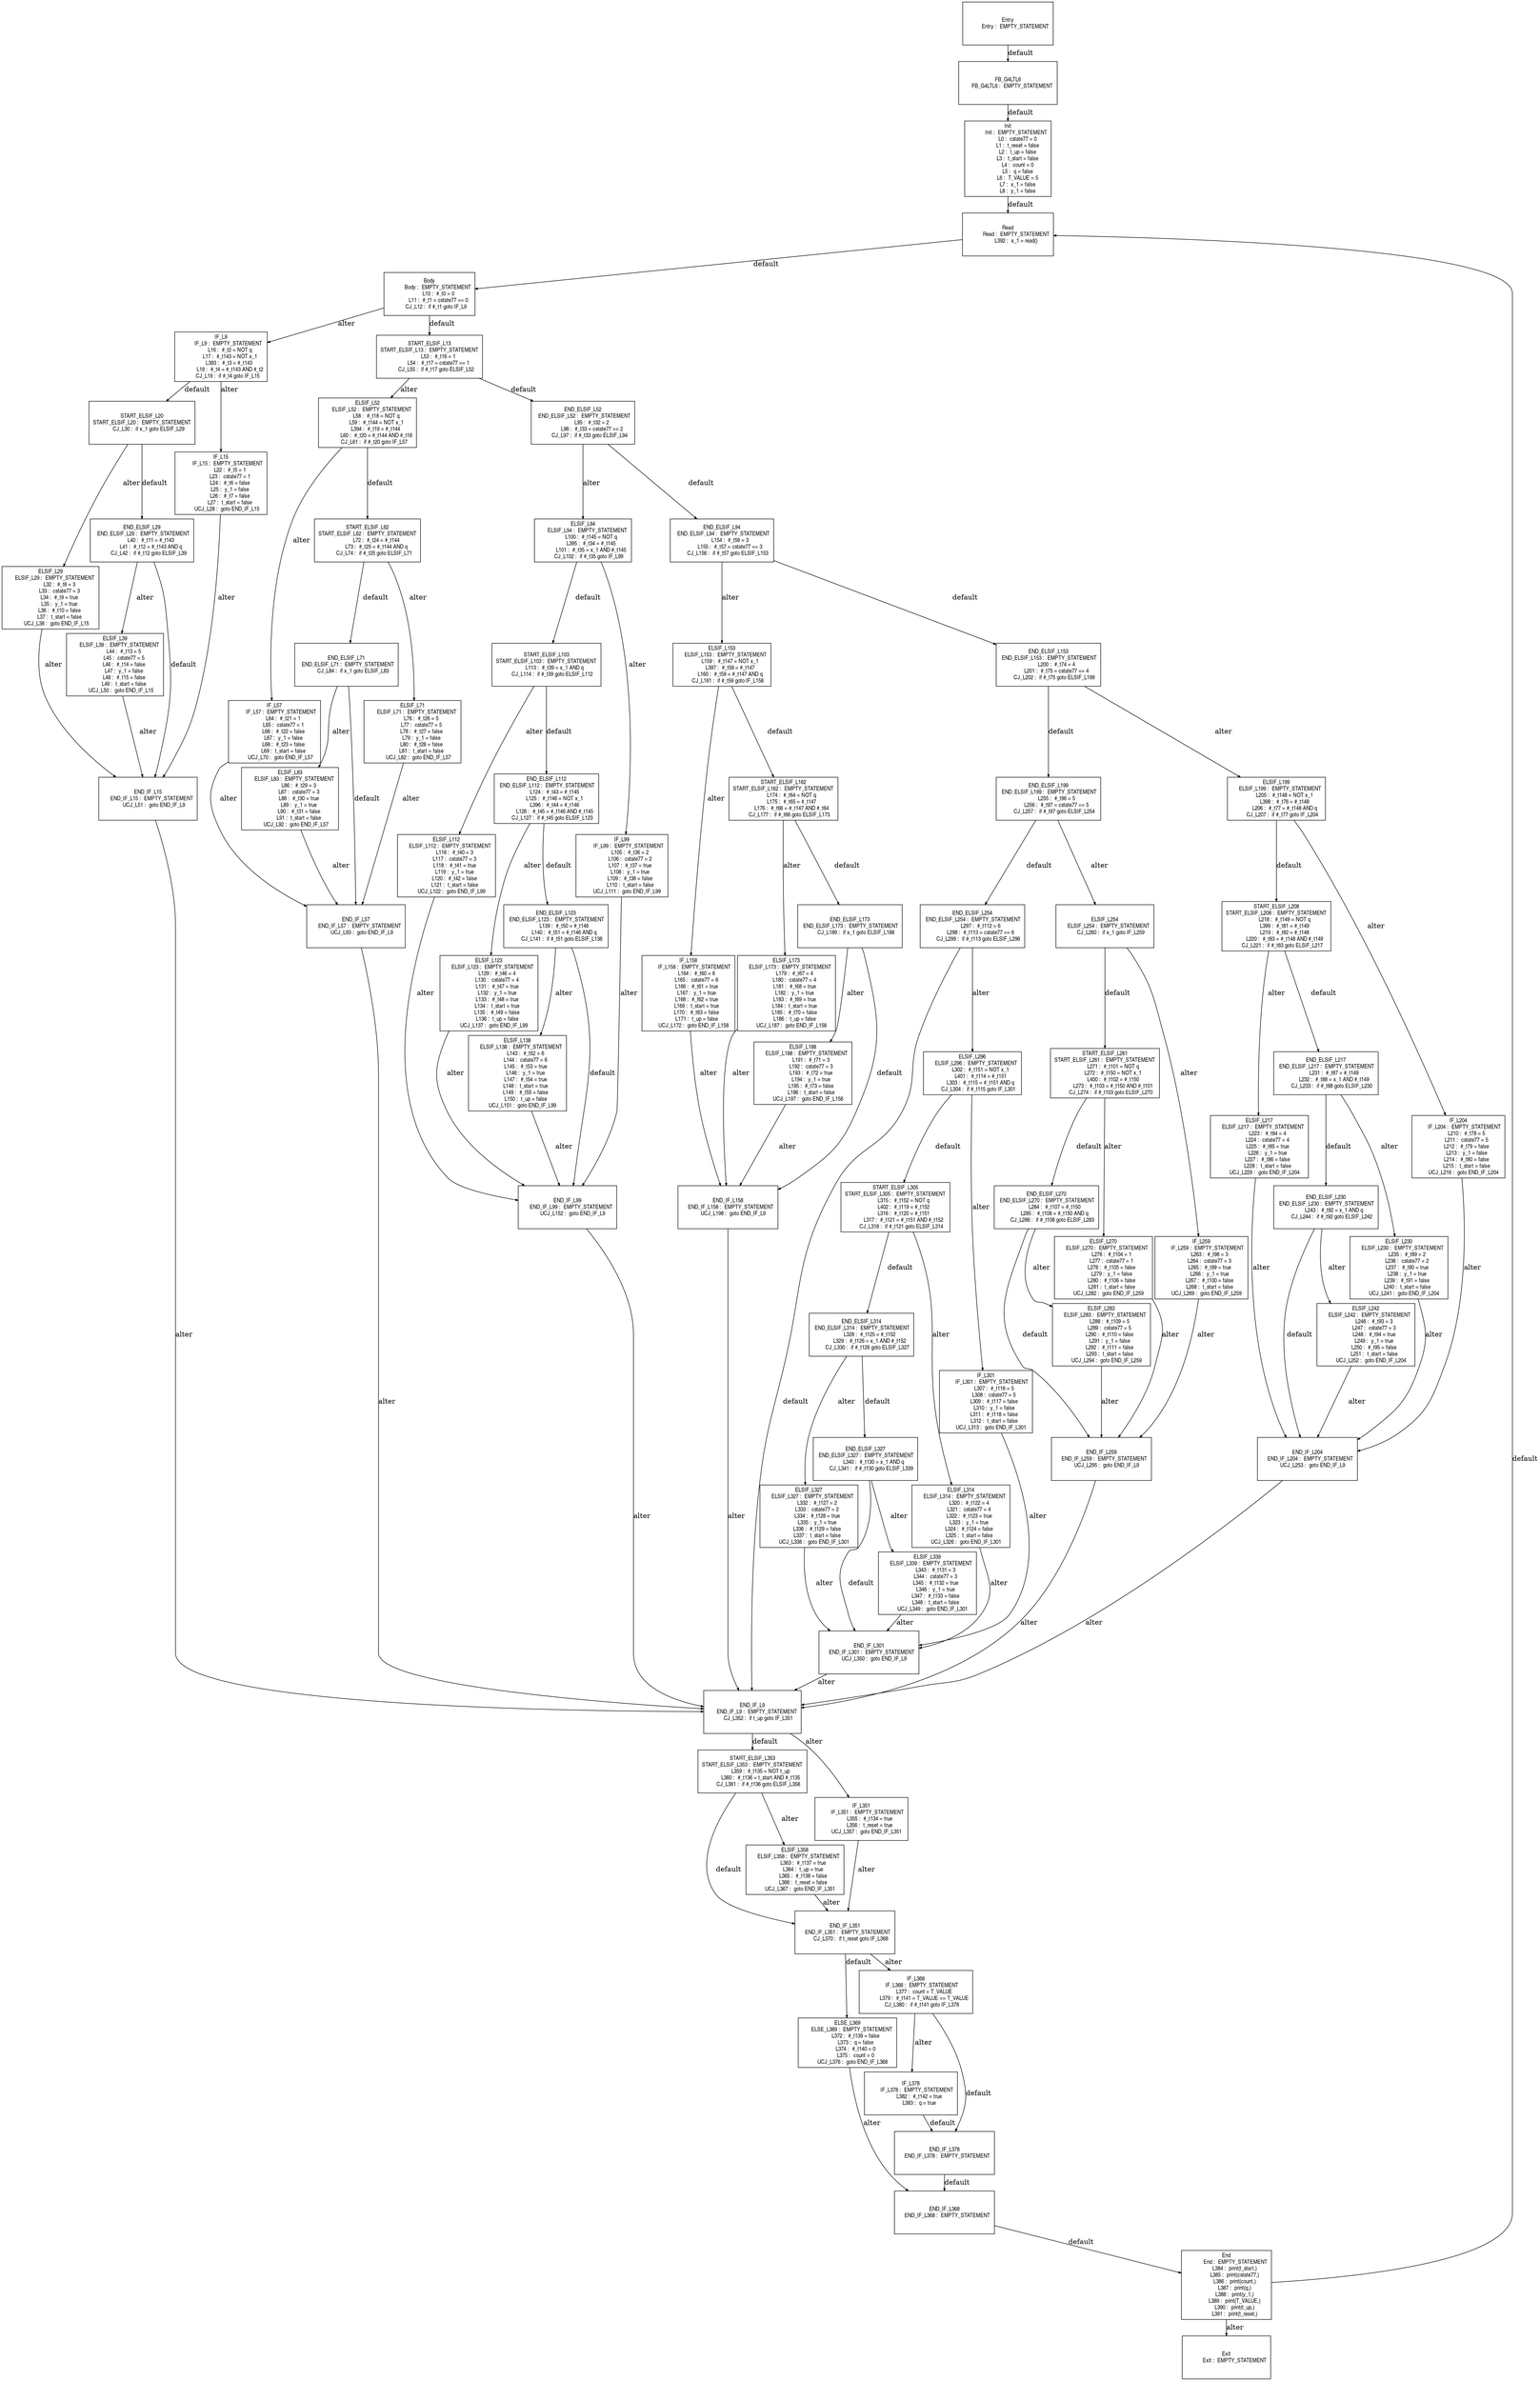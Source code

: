 digraph G {
  ranksep=.25;
  edge [arrowsize=.5]
  node [shape=rectangle, fontname="ArialNarrow",
        fontsize=12,  height=1.2];
  "Init
           Init :  EMPTY_STATEMENT
             L0 :  cstate77 = 0
             L1 :  t_reset = false
             L2 :  t_up = false
             L3 :  t_start = false
             L4 :  count = 0
             L5 :  q = false
             L6 :  T_VALUE = 5
             L7 :  x_1 = false
             L8 :  y_1 = false
"; "ELSIF_L173
     ELSIF_L173 :  EMPTY_STATEMENT
           L179 :  #_t67 = 4
           L180 :  cstate77 = 4
           L181 :  #_t68 = true
           L182 :  y_1 = true
           L183 :  #_t69 = true
           L184 :  t_start = true
           L185 :  #_t70 = false
           L186 :  t_up = false
       UCJ_L187 :  goto END_IF_L158
"; "END_ELSIF_L199
 END_ELSIF_L199 :  EMPTY_STATEMENT
           L255 :  #_t96 = 5
           L256 :  #_t97 = cstate77 == 5
        CJ_L257 :  if #_t97 goto ELSIF_L254
"; "END_IF_L259
    END_IF_L259 :  EMPTY_STATEMENT
       UCJ_L295 :  goto END_IF_L9
"; "END_IF_L9
      END_IF_L9 :  EMPTY_STATEMENT
        CJ_L352 :  if t_up goto IF_L351
"; "ELSIF_L199
     ELSIF_L199 :  EMPTY_STATEMENT
           L205 :  #_t148 = NOT x_1
           L398 :  #_t76 = #_t148
           L206 :  #_t77 = #_t148 AND q
        CJ_L207 :  if #_t77 goto IF_L204
"; "ELSIF_L327
     ELSIF_L327 :  EMPTY_STATEMENT
           L332 :  #_t127 = 2
           L333 :  cstate77 = 2
           L334 :  #_t128 = true
           L335 :  y_1 = true
           L336 :  #_t129 = false
           L337 :  t_start = false
       UCJ_L338 :  goto END_IF_L301
"; "START_ELSIF_L208
START_ELSIF_L208 :  EMPTY_STATEMENT
           L218 :  #_t149 = NOT q
           L399 :  #_t81 = #_t149
           L219 :  #_t82 = #_t148
           L220 :  #_t83 = #_t148 AND #_t149
        CJ_L221 :  if #_t83 goto ELSIF_L217
"; "ELSE_L369
      ELSE_L369 :  EMPTY_STATEMENT
           L372 :  #_t139 = false
           L373 :  q = false
           L374 :  #_t140 = 0
           L375 :  count = 0
       UCJ_L376 :  goto END_IF_L368
"; "IF_L9
          IF_L9 :  EMPTY_STATEMENT
            L16 :  #_t2 = NOT q
            L17 :  #_t143 = NOT x_1
           L393 :  #_t3 = #_t143
            L18 :  #_t4 = #_t143 AND #_t2
         CJ_L19 :  if #_t4 goto IF_L15
"; "IF_L158
        IF_L158 :  EMPTY_STATEMENT
           L164 :  #_t60 = 6
           L165 :  cstate77 = 6
           L166 :  #_t61 = true
           L167 :  y_1 = true
           L168 :  #_t62 = true
           L169 :  t_start = true
           L170 :  #_t63 = false
           L171 :  t_up = false
       UCJ_L172 :  goto END_IF_L158
"; "END_ELSIF_L230
 END_ELSIF_L230 :  EMPTY_STATEMENT
           L243 :  #_t92 = x_1 AND q
        CJ_L244 :  if #_t92 goto ELSIF_L242
"; "END_ELSIF_L314
 END_ELSIF_L314 :  EMPTY_STATEMENT
           L328 :  #_t125 = #_t152
           L329 :  #_t126 = x_1 AND #_t152
        CJ_L330 :  if #_t126 goto ELSIF_L327
"; "END_ELSIF_L254
 END_ELSIF_L254 :  EMPTY_STATEMENT
           L297 :  #_t112 = 6
           L298 :  #_t113 = cstate77 == 6
        CJ_L299 :  if #_t113 goto ELSIF_L296
"; "ELSIF_L39
      ELSIF_L39 :  EMPTY_STATEMENT
            L44 :  #_t13 = 5
            L45 :  cstate77 = 5
            L46 :  #_t14 = false
            L47 :  y_1 = false
            L48 :  #_t15 = false
            L49 :  t_start = false
        UCJ_L50 :  goto END_IF_L15
"; "START_ELSIF_L305
START_ELSIF_L305 :  EMPTY_STATEMENT
           L315 :  #_t152 = NOT q
           L402 :  #_t119 = #_t152
           L316 :  #_t120 = #_t151
           L317 :  #_t121 = #_t151 AND #_t152
        CJ_L318 :  if #_t121 goto ELSIF_L314
"; "ELSIF_L112
     ELSIF_L112 :  EMPTY_STATEMENT
           L116 :  #_t40 = 3
           L117 :  cstate77 = 3
           L118 :  #_t41 = true
           L119 :  y_1 = true
           L120 :  #_t42 = false
           L121 :  t_start = false
       UCJ_L122 :  goto END_IF_L99
"; "START_ELSIF_L353
START_ELSIF_L353 :  EMPTY_STATEMENT
           L359 :  #_t135 = NOT t_up
           L360 :  #_t136 = t_start AND #_t135
        CJ_L361 :  if #_t136 goto ELSIF_L358
"; "ELSIF_L83
      ELSIF_L83 :  EMPTY_STATEMENT
            L86 :  #_t29 = 3
            L87 :  cstate77 = 3
            L88 :  #_t30 = true
            L89 :  y_1 = true
            L90 :  #_t31 = false
            L91 :  t_start = false
        UCJ_L92 :  goto END_IF_L57
"; "ELSIF_L138
     ELSIF_L138 :  EMPTY_STATEMENT
           L143 :  #_t52 = 6
           L144 :  cstate77 = 6
           L145 :  #_t53 = true
           L146 :  y_1 = true
           L147 :  #_t54 = true
           L148 :  t_start = true
           L149 :  #_t55 = false
           L150 :  t_up = false
       UCJ_L151 :  goto END_IF_L99
"; "END_IF_L351
    END_IF_L351 :  EMPTY_STATEMENT
        CJ_L370 :  if t_reset goto IF_L368
"; "START_ELSIF_L103
START_ELSIF_L103 :  EMPTY_STATEMENT
           L113 :  #_t39 = x_1 AND q
        CJ_L114 :  if #_t39 goto ELSIF_L112
"; "ELSIF_L358
     ELSIF_L358 :  EMPTY_STATEMENT
           L363 :  #_t137 = true
           L364 :  t_up = true
           L365 :  #_t138 = false
           L366 :  t_reset = false
       UCJ_L367 :  goto END_IF_L351
"; "Read
           Read :  EMPTY_STATEMENT
           L392 :  x_1 = read()
"; "END_ELSIF_L327
 END_ELSIF_L327 :  EMPTY_STATEMENT
           L340 :  #_t130 = x_1 AND q
        CJ_L341 :  if #_t130 goto ELSIF_L339
"; "END_IF_L301
    END_IF_L301 :  EMPTY_STATEMENT
       UCJ_L350 :  goto END_IF_L9
"; "ELSIF_L29
      ELSIF_L29 :  EMPTY_STATEMENT
            L32 :  #_t8 = 3
            L33 :  cstate77 = 3
            L34 :  #_t9 = true
            L35 :  y_1 = true
            L36 :  #_t10 = false
            L37 :  t_start = false
        UCJ_L38 :  goto END_IF_L15
"; "ELSIF_L94
      ELSIF_L94 :  EMPTY_STATEMENT
           L100 :  #_t145 = NOT q
           L395 :  #_t34 = #_t145
           L101 :  #_t35 = x_1 AND #_t145
        CJ_L102 :  if #_t35 goto IF_L99
"; "START_ELSIF_L13
START_ELSIF_L13 :  EMPTY_STATEMENT
            L53 :  #_t16 = 1
            L54 :  #_t17 = cstate77 == 1
         CJ_L55 :  if #_t17 goto ELSIF_L52
"; "ELSIF_L283
     ELSIF_L283 :  EMPTY_STATEMENT
           L288 :  #_t109 = 5
           L289 :  cstate77 = 5
           L290 :  #_t110 = false
           L291 :  y_1 = false
           L292 :  #_t111 = false
           L293 :  t_start = false
       UCJ_L294 :  goto END_IF_L259
"; "END_ELSIF_L29
  END_ELSIF_L29 :  EMPTY_STATEMENT
            L40 :  #_t11 = #_t143
            L41 :  #_t12 = #_t143 AND q
         CJ_L42 :  if #_t12 goto ELSIF_L39
"; "End
            End :  EMPTY_STATEMENT
           L384 :  print(t_start,)
           L385 :  print(cstate77,)
           L386 :  print(count,)
           L387 :  print(q,)
           L388 :  print(y_1,)
           L389 :  print(T_VALUE,)
           L390 :  print(t_up,)
           L391 :  print(t_reset,)
"; "START_ELSIF_L20
START_ELSIF_L20 :  EMPTY_STATEMENT
         CJ_L30 :  if x_1 goto ELSIF_L29
"; "ELSIF_L230
     ELSIF_L230 :  EMPTY_STATEMENT
           L235 :  #_t89 = 2
           L236 :  cstate77 = 2
           L237 :  #_t90 = true
           L238 :  y_1 = true
           L239 :  #_t91 = false
           L240 :  t_start = false
       UCJ_L241 :  goto END_IF_L204
"; "ELSIF_L188
     ELSIF_L188 :  EMPTY_STATEMENT
           L191 :  #_t71 = 3
           L192 :  cstate77 = 3
           L193 :  #_t72 = true
           L194 :  y_1 = true
           L195 :  #_t73 = false
           L196 :  t_start = false
       UCJ_L197 :  goto END_IF_L158
"; "START_ELSIF_L261
START_ELSIF_L261 :  EMPTY_STATEMENT
           L271 :  #_t101 = NOT q
           L272 :  #_t150 = NOT x_1
           L400 :  #_t102 = #_t150
           L273 :  #_t103 = #_t150 AND #_t101
        CJ_L274 :  if #_t103 goto ELSIF_L270
"; "IF_L15
         IF_L15 :  EMPTY_STATEMENT
            L22 :  #_t5 = 1
            L23 :  cstate77 = 1
            L24 :  #_t6 = false
            L25 :  y_1 = false
            L26 :  #_t7 = false
            L27 :  t_start = false
        UCJ_L28 :  goto END_IF_L15
"; "ELSIF_L52
      ELSIF_L52 :  EMPTY_STATEMENT
            L58 :  #_t18 = NOT q
            L59 :  #_t144 = NOT x_1
           L394 :  #_t19 = #_t144
            L60 :  #_t20 = #_t144 AND #_t18
         CJ_L61 :  if #_t20 goto IF_L57
"; "Entry
          Entry :  EMPTY_STATEMENT
"; "IF_L99
         IF_L99 :  EMPTY_STATEMENT
           L105 :  #_t36 = 2
           L106 :  cstate77 = 2
           L107 :  #_t37 = true
           L108 :  y_1 = true
           L109 :  #_t38 = false
           L110 :  t_start = false
       UCJ_L111 :  goto END_IF_L99
"; "IF_L368
        IF_L368 :  EMPTY_STATEMENT
           L377 :  count = T_VALUE
           L379 :  #_t141 = T_VALUE == T_VALUE
        CJ_L380 :  if #_t141 goto IF_L378
"; "END_IF_L99
     END_IF_L99 :  EMPTY_STATEMENT
       UCJ_L152 :  goto END_IF_L9
"; "END_IF_L57
     END_IF_L57 :  EMPTY_STATEMENT
        UCJ_L93 :  goto END_IF_L9
"; "IF_L204
        IF_L204 :  EMPTY_STATEMENT
           L210 :  #_t78 = 5
           L211 :  cstate77 = 5
           L212 :  #_t79 = false
           L213 :  y_1 = false
           L214 :  #_t80 = false
           L215 :  t_start = false
       UCJ_L216 :  goto END_IF_L204
"; "END_IF_L368
    END_IF_L368 :  EMPTY_STATEMENT
"; "END_IF_L158
    END_IF_L158 :  EMPTY_STATEMENT
       UCJ_L198 :  goto END_IF_L9
"; "Exit
           Exit :  EMPTY_STATEMENT
"; "IF_L301
        IF_L301 :  EMPTY_STATEMENT
           L307 :  #_t116 = 5
           L308 :  cstate77 = 5
           L309 :  #_t117 = false
           L310 :  y_1 = false
           L311 :  #_t118 = false
           L312 :  t_start = false
       UCJ_L313 :  goto END_IF_L301
"; "END_ELSIF_L173
 END_ELSIF_L173 :  EMPTY_STATEMENT
        CJ_L189 :  if x_1 goto ELSIF_L188
"; "END_ELSIF_L270
 END_ELSIF_L270 :  EMPTY_STATEMENT
           L284 :  #_t107 = #_t150
           L285 :  #_t108 = #_t150 AND q
        CJ_L286 :  if #_t108 goto ELSIF_L283
"; "END_ELSIF_L94
  END_ELSIF_L94 :  EMPTY_STATEMENT
           L154 :  #_t56 = 3
           L155 :  #_t57 = cstate77 == 3
        CJ_L156 :  if #_t57 goto ELSIF_L153
"; "ELSIF_L153
     ELSIF_L153 :  EMPTY_STATEMENT
           L159 :  #_t147 = NOT x_1
           L397 :  #_t58 = #_t147
           L160 :  #_t59 = #_t147 AND q
        CJ_L161 :  if #_t59 goto IF_L158
"; "IF_L259
        IF_L259 :  EMPTY_STATEMENT
           L263 :  #_t98 = 3
           L264 :  cstate77 = 3
           L265 :  #_t99 = true
           L266 :  y_1 = true
           L267 :  #_t100 = false
           L268 :  t_start = false
       UCJ_L269 :  goto END_IF_L259
"; "ELSIF_L270
     ELSIF_L270 :  EMPTY_STATEMENT
           L276 :  #_t104 = 1
           L277 :  cstate77 = 1
           L278 :  #_t105 = false
           L279 :  y_1 = false
           L280 :  #_t106 = false
           L281 :  t_start = false
       UCJ_L282 :  goto END_IF_L259
"; "Body
           Body :  EMPTY_STATEMENT
            L10 :  #_t0 = 0
            L11 :  #_t1 = cstate77 == 0
         CJ_L12 :  if #_t1 goto IF_L9
"; "IF_L57
         IF_L57 :  EMPTY_STATEMENT
            L64 :  #_t21 = 1
            L65 :  cstate77 = 1
            L66 :  #_t22 = false
            L67 :  y_1 = false
            L68 :  #_t23 = false
            L69 :  t_start = false
        UCJ_L70 :  goto END_IF_L57
"; "ELSIF_L123
     ELSIF_L123 :  EMPTY_STATEMENT
           L129 :  #_t46 = 4
           L130 :  cstate77 = 4
           L131 :  #_t47 = true
           L132 :  y_1 = true
           L133 :  #_t48 = true
           L134 :  t_start = true
           L135 :  #_t49 = false
           L136 :  t_up = false
       UCJ_L137 :  goto END_IF_L99
"; "START_ELSIF_L162
START_ELSIF_L162 :  EMPTY_STATEMENT
           L174 :  #_t64 = NOT q
           L175 :  #_t65 = #_t147
           L176 :  #_t66 = #_t147 AND #_t64
        CJ_L177 :  if #_t66 goto ELSIF_L173
"; "FB_G4LTL6
      FB_G4LTL6 :  EMPTY_STATEMENT
"; "END_ELSIF_L52
  END_ELSIF_L52 :  EMPTY_STATEMENT
            L95 :  #_t32 = 2
            L96 :  #_t33 = cstate77 == 2
         CJ_L97 :  if #_t33 goto ELSIF_L94
"; "END_ELSIF_L153
 END_ELSIF_L153 :  EMPTY_STATEMENT
           L200 :  #_t74 = 4
           L201 :  #_t75 = cstate77 == 4
        CJ_L202 :  if #_t75 goto ELSIF_L199
"; "END_ELSIF_L123
 END_ELSIF_L123 :  EMPTY_STATEMENT
           L139 :  #_t50 = #_t146
           L140 :  #_t51 = #_t146 AND q
        CJ_L141 :  if #_t51 goto ELSIF_L138
"; "ELSIF_L254
     ELSIF_L254 :  EMPTY_STATEMENT
        CJ_L260 :  if x_1 goto IF_L259
"; "ELSIF_L217
     ELSIF_L217 :  EMPTY_STATEMENT
           L223 :  #_t84 = 4
           L224 :  cstate77 = 4
           L225 :  #_t85 = true
           L226 :  y_1 = true
           L227 :  #_t86 = false
           L228 :  t_start = false
       UCJ_L229 :  goto END_IF_L204
"; "END_IF_L15
     END_IF_L15 :  EMPTY_STATEMENT
        UCJ_L51 :  goto END_IF_L9
"; "END_IF_L204
    END_IF_L204 :  EMPTY_STATEMENT
       UCJ_L253 :  goto END_IF_L9
"; "END_ELSIF_L217
 END_ELSIF_L217 :  EMPTY_STATEMENT
           L231 :  #_t87 = #_t149
           L232 :  #_t88 = x_1 AND #_t149
        CJ_L233 :  if #_t88 goto ELSIF_L230
"; "IF_L378
        IF_L378 :  EMPTY_STATEMENT
           L382 :  #_t142 = true
           L383 :  q = true
"; "END_IF_L378
    END_IF_L378 :  EMPTY_STATEMENT
"; "END_ELSIF_L71
  END_ELSIF_L71 :  EMPTY_STATEMENT
         CJ_L84 :  if x_1 goto ELSIF_L83
"; "ELSIF_L242
     ELSIF_L242 :  EMPTY_STATEMENT
           L246 :  #_t93 = 3
           L247 :  cstate77 = 3
           L248 :  #_t94 = true
           L249 :  y_1 = true
           L250 :  #_t95 = false
           L251 :  t_start = false
       UCJ_L252 :  goto END_IF_L204
"; "ELSIF_L339
     ELSIF_L339 :  EMPTY_STATEMENT
           L343 :  #_t131 = 3
           L344 :  cstate77 = 3
           L345 :  #_t132 = true
           L346 :  y_1 = true
           L347 :  #_t133 = false
           L348 :  t_start = false
       UCJ_L349 :  goto END_IF_L301
"; "ELSIF_L314
     ELSIF_L314 :  EMPTY_STATEMENT
           L320 :  #_t122 = 4
           L321 :  cstate77 = 4
           L322 :  #_t123 = true
           L323 :  y_1 = true
           L324 :  #_t124 = false
           L325 :  t_start = false
       UCJ_L326 :  goto END_IF_L301
"; "START_ELSIF_L62
START_ELSIF_L62 :  EMPTY_STATEMENT
            L72 :  #_t24 = #_t144
            L73 :  #_t25 = #_t144 AND q
         CJ_L74 :  if #_t25 goto ELSIF_L71
"; "ELSIF_L71
      ELSIF_L71 :  EMPTY_STATEMENT
            L76 :  #_t26 = 5
            L77 :  cstate77 = 5
            L78 :  #_t27 = false
            L79 :  y_1 = false
            L80 :  #_t28 = false
            L81 :  t_start = false
        UCJ_L82 :  goto END_IF_L57
"; "ELSIF_L296
     ELSIF_L296 :  EMPTY_STATEMENT
           L302 :  #_t151 = NOT x_1
           L401 :  #_t114 = #_t151
           L303 :  #_t115 = #_t151 AND q
        CJ_L304 :  if #_t115 goto IF_L301
"; "IF_L351
        IF_L351 :  EMPTY_STATEMENT
           L355 :  #_t134 = true
           L356 :  t_reset = true
       UCJ_L357 :  goto END_IF_L351
"; "END_ELSIF_L112
 END_ELSIF_L112 :  EMPTY_STATEMENT
           L124 :  #_t43 = #_t145
           L125 :  #_t146 = NOT x_1
           L396 :  #_t44 = #_t146
           L126 :  #_t45 = #_t146 AND #_t145
        CJ_L127 :  if #_t45 goto ELSIF_L123
"; 
  "FB_G4LTL6
      FB_G4LTL6 :  EMPTY_STATEMENT
" -> "Init
           Init :  EMPTY_STATEMENT
             L0 :  cstate77 = 0
             L1 :  t_reset = false
             L2 :  t_up = false
             L3 :  t_start = false
             L4 :  count = 0
             L5 :  q = false
             L6 :  T_VALUE = 5
             L7 :  x_1 = false
             L8 :  y_1 = false
"  [label="default"];
  "Init
           Init :  EMPTY_STATEMENT
             L0 :  cstate77 = 0
             L1 :  t_reset = false
             L2 :  t_up = false
             L3 :  t_start = false
             L4 :  count = 0
             L5 :  q = false
             L6 :  T_VALUE = 5
             L7 :  x_1 = false
             L8 :  y_1 = false
" -> "Read
           Read :  EMPTY_STATEMENT
           L392 :  x_1 = read()
"  [label="default"];
  "Body
           Body :  EMPTY_STATEMENT
            L10 :  #_t0 = 0
            L11 :  #_t1 = cstate77 == 0
         CJ_L12 :  if #_t1 goto IF_L9
" -> "START_ELSIF_L13
START_ELSIF_L13 :  EMPTY_STATEMENT
            L53 :  #_t16 = 1
            L54 :  #_t17 = cstate77 == 1
         CJ_L55 :  if #_t17 goto ELSIF_L52
"  [label="default"];
  "Body
           Body :  EMPTY_STATEMENT
            L10 :  #_t0 = 0
            L11 :  #_t1 = cstate77 == 0
         CJ_L12 :  if #_t1 goto IF_L9
" -> "IF_L9
          IF_L9 :  EMPTY_STATEMENT
            L16 :  #_t2 = NOT q
            L17 :  #_t143 = NOT x_1
           L393 :  #_t3 = #_t143
            L18 :  #_t4 = #_t143 AND #_t2
         CJ_L19 :  if #_t4 goto IF_L15
"  [label="alter"];
  "IF_L9
          IF_L9 :  EMPTY_STATEMENT
            L16 :  #_t2 = NOT q
            L17 :  #_t143 = NOT x_1
           L393 :  #_t3 = #_t143
            L18 :  #_t4 = #_t143 AND #_t2
         CJ_L19 :  if #_t4 goto IF_L15
" -> "START_ELSIF_L20
START_ELSIF_L20 :  EMPTY_STATEMENT
         CJ_L30 :  if x_1 goto ELSIF_L29
"  [label="default"];
  "IF_L9
          IF_L9 :  EMPTY_STATEMENT
            L16 :  #_t2 = NOT q
            L17 :  #_t143 = NOT x_1
           L393 :  #_t3 = #_t143
            L18 :  #_t4 = #_t143 AND #_t2
         CJ_L19 :  if #_t4 goto IF_L15
" -> "IF_L15
         IF_L15 :  EMPTY_STATEMENT
            L22 :  #_t5 = 1
            L23 :  cstate77 = 1
            L24 :  #_t6 = false
            L25 :  y_1 = false
            L26 :  #_t7 = false
            L27 :  t_start = false
        UCJ_L28 :  goto END_IF_L15
"  [label="alter"];
  "IF_L15
         IF_L15 :  EMPTY_STATEMENT
            L22 :  #_t5 = 1
            L23 :  cstate77 = 1
            L24 :  #_t6 = false
            L25 :  y_1 = false
            L26 :  #_t7 = false
            L27 :  t_start = false
        UCJ_L28 :  goto END_IF_L15
" -> "END_IF_L15
     END_IF_L15 :  EMPTY_STATEMENT
        UCJ_L51 :  goto END_IF_L9
"  [label="alter"];
  "START_ELSIF_L20
START_ELSIF_L20 :  EMPTY_STATEMENT
         CJ_L30 :  if x_1 goto ELSIF_L29
" -> "END_ELSIF_L29
  END_ELSIF_L29 :  EMPTY_STATEMENT
            L40 :  #_t11 = #_t143
            L41 :  #_t12 = #_t143 AND q
         CJ_L42 :  if #_t12 goto ELSIF_L39
"  [label="default"];
  "START_ELSIF_L20
START_ELSIF_L20 :  EMPTY_STATEMENT
         CJ_L30 :  if x_1 goto ELSIF_L29
" -> "ELSIF_L29
      ELSIF_L29 :  EMPTY_STATEMENT
            L32 :  #_t8 = 3
            L33 :  cstate77 = 3
            L34 :  #_t9 = true
            L35 :  y_1 = true
            L36 :  #_t10 = false
            L37 :  t_start = false
        UCJ_L38 :  goto END_IF_L15
"  [label="alter"];
  "ELSIF_L29
      ELSIF_L29 :  EMPTY_STATEMENT
            L32 :  #_t8 = 3
            L33 :  cstate77 = 3
            L34 :  #_t9 = true
            L35 :  y_1 = true
            L36 :  #_t10 = false
            L37 :  t_start = false
        UCJ_L38 :  goto END_IF_L15
" -> "END_IF_L15
     END_IF_L15 :  EMPTY_STATEMENT
        UCJ_L51 :  goto END_IF_L9
"  [label="alter"];
  "END_ELSIF_L29
  END_ELSIF_L29 :  EMPTY_STATEMENT
            L40 :  #_t11 = #_t143
            L41 :  #_t12 = #_t143 AND q
         CJ_L42 :  if #_t12 goto ELSIF_L39
" -> "END_IF_L15
     END_IF_L15 :  EMPTY_STATEMENT
        UCJ_L51 :  goto END_IF_L9
"  [label="default"];
  "END_ELSIF_L29
  END_ELSIF_L29 :  EMPTY_STATEMENT
            L40 :  #_t11 = #_t143
            L41 :  #_t12 = #_t143 AND q
         CJ_L42 :  if #_t12 goto ELSIF_L39
" -> "ELSIF_L39
      ELSIF_L39 :  EMPTY_STATEMENT
            L44 :  #_t13 = 5
            L45 :  cstate77 = 5
            L46 :  #_t14 = false
            L47 :  y_1 = false
            L48 :  #_t15 = false
            L49 :  t_start = false
        UCJ_L50 :  goto END_IF_L15
"  [label="alter"];
  "ELSIF_L39
      ELSIF_L39 :  EMPTY_STATEMENT
            L44 :  #_t13 = 5
            L45 :  cstate77 = 5
            L46 :  #_t14 = false
            L47 :  y_1 = false
            L48 :  #_t15 = false
            L49 :  t_start = false
        UCJ_L50 :  goto END_IF_L15
" -> "END_IF_L15
     END_IF_L15 :  EMPTY_STATEMENT
        UCJ_L51 :  goto END_IF_L9
"  [label="alter"];
  "END_IF_L15
     END_IF_L15 :  EMPTY_STATEMENT
        UCJ_L51 :  goto END_IF_L9
" -> "END_IF_L9
      END_IF_L9 :  EMPTY_STATEMENT
        CJ_L352 :  if t_up goto IF_L351
"  [label="alter"];
  "START_ELSIF_L13
START_ELSIF_L13 :  EMPTY_STATEMENT
            L53 :  #_t16 = 1
            L54 :  #_t17 = cstate77 == 1
         CJ_L55 :  if #_t17 goto ELSIF_L52
" -> "END_ELSIF_L52
  END_ELSIF_L52 :  EMPTY_STATEMENT
            L95 :  #_t32 = 2
            L96 :  #_t33 = cstate77 == 2
         CJ_L97 :  if #_t33 goto ELSIF_L94
"  [label="default"];
  "START_ELSIF_L13
START_ELSIF_L13 :  EMPTY_STATEMENT
            L53 :  #_t16 = 1
            L54 :  #_t17 = cstate77 == 1
         CJ_L55 :  if #_t17 goto ELSIF_L52
" -> "ELSIF_L52
      ELSIF_L52 :  EMPTY_STATEMENT
            L58 :  #_t18 = NOT q
            L59 :  #_t144 = NOT x_1
           L394 :  #_t19 = #_t144
            L60 :  #_t20 = #_t144 AND #_t18
         CJ_L61 :  if #_t20 goto IF_L57
"  [label="alter"];
  "ELSIF_L52
      ELSIF_L52 :  EMPTY_STATEMENT
            L58 :  #_t18 = NOT q
            L59 :  #_t144 = NOT x_1
           L394 :  #_t19 = #_t144
            L60 :  #_t20 = #_t144 AND #_t18
         CJ_L61 :  if #_t20 goto IF_L57
" -> "START_ELSIF_L62
START_ELSIF_L62 :  EMPTY_STATEMENT
            L72 :  #_t24 = #_t144
            L73 :  #_t25 = #_t144 AND q
         CJ_L74 :  if #_t25 goto ELSIF_L71
"  [label="default"];
  "ELSIF_L52
      ELSIF_L52 :  EMPTY_STATEMENT
            L58 :  #_t18 = NOT q
            L59 :  #_t144 = NOT x_1
           L394 :  #_t19 = #_t144
            L60 :  #_t20 = #_t144 AND #_t18
         CJ_L61 :  if #_t20 goto IF_L57
" -> "IF_L57
         IF_L57 :  EMPTY_STATEMENT
            L64 :  #_t21 = 1
            L65 :  cstate77 = 1
            L66 :  #_t22 = false
            L67 :  y_1 = false
            L68 :  #_t23 = false
            L69 :  t_start = false
        UCJ_L70 :  goto END_IF_L57
"  [label="alter"];
  "IF_L57
         IF_L57 :  EMPTY_STATEMENT
            L64 :  #_t21 = 1
            L65 :  cstate77 = 1
            L66 :  #_t22 = false
            L67 :  y_1 = false
            L68 :  #_t23 = false
            L69 :  t_start = false
        UCJ_L70 :  goto END_IF_L57
" -> "END_IF_L57
     END_IF_L57 :  EMPTY_STATEMENT
        UCJ_L93 :  goto END_IF_L9
"  [label="alter"];
  "START_ELSIF_L62
START_ELSIF_L62 :  EMPTY_STATEMENT
            L72 :  #_t24 = #_t144
            L73 :  #_t25 = #_t144 AND q
         CJ_L74 :  if #_t25 goto ELSIF_L71
" -> "END_ELSIF_L71
  END_ELSIF_L71 :  EMPTY_STATEMENT
         CJ_L84 :  if x_1 goto ELSIF_L83
"  [label="default"];
  "START_ELSIF_L62
START_ELSIF_L62 :  EMPTY_STATEMENT
            L72 :  #_t24 = #_t144
            L73 :  #_t25 = #_t144 AND q
         CJ_L74 :  if #_t25 goto ELSIF_L71
" -> "ELSIF_L71
      ELSIF_L71 :  EMPTY_STATEMENT
            L76 :  #_t26 = 5
            L77 :  cstate77 = 5
            L78 :  #_t27 = false
            L79 :  y_1 = false
            L80 :  #_t28 = false
            L81 :  t_start = false
        UCJ_L82 :  goto END_IF_L57
"  [label="alter"];
  "ELSIF_L71
      ELSIF_L71 :  EMPTY_STATEMENT
            L76 :  #_t26 = 5
            L77 :  cstate77 = 5
            L78 :  #_t27 = false
            L79 :  y_1 = false
            L80 :  #_t28 = false
            L81 :  t_start = false
        UCJ_L82 :  goto END_IF_L57
" -> "END_IF_L57
     END_IF_L57 :  EMPTY_STATEMENT
        UCJ_L93 :  goto END_IF_L9
"  [label="alter"];
  "END_ELSIF_L71
  END_ELSIF_L71 :  EMPTY_STATEMENT
         CJ_L84 :  if x_1 goto ELSIF_L83
" -> "END_IF_L57
     END_IF_L57 :  EMPTY_STATEMENT
        UCJ_L93 :  goto END_IF_L9
"  [label="default"];
  "END_ELSIF_L71
  END_ELSIF_L71 :  EMPTY_STATEMENT
         CJ_L84 :  if x_1 goto ELSIF_L83
" -> "ELSIF_L83
      ELSIF_L83 :  EMPTY_STATEMENT
            L86 :  #_t29 = 3
            L87 :  cstate77 = 3
            L88 :  #_t30 = true
            L89 :  y_1 = true
            L90 :  #_t31 = false
            L91 :  t_start = false
        UCJ_L92 :  goto END_IF_L57
"  [label="alter"];
  "ELSIF_L83
      ELSIF_L83 :  EMPTY_STATEMENT
            L86 :  #_t29 = 3
            L87 :  cstate77 = 3
            L88 :  #_t30 = true
            L89 :  y_1 = true
            L90 :  #_t31 = false
            L91 :  t_start = false
        UCJ_L92 :  goto END_IF_L57
" -> "END_IF_L57
     END_IF_L57 :  EMPTY_STATEMENT
        UCJ_L93 :  goto END_IF_L9
"  [label="alter"];
  "END_IF_L57
     END_IF_L57 :  EMPTY_STATEMENT
        UCJ_L93 :  goto END_IF_L9
" -> "END_IF_L9
      END_IF_L9 :  EMPTY_STATEMENT
        CJ_L352 :  if t_up goto IF_L351
"  [label="alter"];
  "END_ELSIF_L52
  END_ELSIF_L52 :  EMPTY_STATEMENT
            L95 :  #_t32 = 2
            L96 :  #_t33 = cstate77 == 2
         CJ_L97 :  if #_t33 goto ELSIF_L94
" -> "END_ELSIF_L94
  END_ELSIF_L94 :  EMPTY_STATEMENT
           L154 :  #_t56 = 3
           L155 :  #_t57 = cstate77 == 3
        CJ_L156 :  if #_t57 goto ELSIF_L153
"  [label="default"];
  "END_ELSIF_L52
  END_ELSIF_L52 :  EMPTY_STATEMENT
            L95 :  #_t32 = 2
            L96 :  #_t33 = cstate77 == 2
         CJ_L97 :  if #_t33 goto ELSIF_L94
" -> "ELSIF_L94
      ELSIF_L94 :  EMPTY_STATEMENT
           L100 :  #_t145 = NOT q
           L395 :  #_t34 = #_t145
           L101 :  #_t35 = x_1 AND #_t145
        CJ_L102 :  if #_t35 goto IF_L99
"  [label="alter"];
  "ELSIF_L94
      ELSIF_L94 :  EMPTY_STATEMENT
           L100 :  #_t145 = NOT q
           L395 :  #_t34 = #_t145
           L101 :  #_t35 = x_1 AND #_t145
        CJ_L102 :  if #_t35 goto IF_L99
" -> "START_ELSIF_L103
START_ELSIF_L103 :  EMPTY_STATEMENT
           L113 :  #_t39 = x_1 AND q
        CJ_L114 :  if #_t39 goto ELSIF_L112
"  [label="default"];
  "ELSIF_L94
      ELSIF_L94 :  EMPTY_STATEMENT
           L100 :  #_t145 = NOT q
           L395 :  #_t34 = #_t145
           L101 :  #_t35 = x_1 AND #_t145
        CJ_L102 :  if #_t35 goto IF_L99
" -> "IF_L99
         IF_L99 :  EMPTY_STATEMENT
           L105 :  #_t36 = 2
           L106 :  cstate77 = 2
           L107 :  #_t37 = true
           L108 :  y_1 = true
           L109 :  #_t38 = false
           L110 :  t_start = false
       UCJ_L111 :  goto END_IF_L99
"  [label="alter"];
  "IF_L99
         IF_L99 :  EMPTY_STATEMENT
           L105 :  #_t36 = 2
           L106 :  cstate77 = 2
           L107 :  #_t37 = true
           L108 :  y_1 = true
           L109 :  #_t38 = false
           L110 :  t_start = false
       UCJ_L111 :  goto END_IF_L99
" -> "END_IF_L99
     END_IF_L99 :  EMPTY_STATEMENT
       UCJ_L152 :  goto END_IF_L9
"  [label="alter"];
  "START_ELSIF_L103
START_ELSIF_L103 :  EMPTY_STATEMENT
           L113 :  #_t39 = x_1 AND q
        CJ_L114 :  if #_t39 goto ELSIF_L112
" -> "END_ELSIF_L112
 END_ELSIF_L112 :  EMPTY_STATEMENT
           L124 :  #_t43 = #_t145
           L125 :  #_t146 = NOT x_1
           L396 :  #_t44 = #_t146
           L126 :  #_t45 = #_t146 AND #_t145
        CJ_L127 :  if #_t45 goto ELSIF_L123
"  [label="default"];
  "START_ELSIF_L103
START_ELSIF_L103 :  EMPTY_STATEMENT
           L113 :  #_t39 = x_1 AND q
        CJ_L114 :  if #_t39 goto ELSIF_L112
" -> "ELSIF_L112
     ELSIF_L112 :  EMPTY_STATEMENT
           L116 :  #_t40 = 3
           L117 :  cstate77 = 3
           L118 :  #_t41 = true
           L119 :  y_1 = true
           L120 :  #_t42 = false
           L121 :  t_start = false
       UCJ_L122 :  goto END_IF_L99
"  [label="alter"];
  "ELSIF_L112
     ELSIF_L112 :  EMPTY_STATEMENT
           L116 :  #_t40 = 3
           L117 :  cstate77 = 3
           L118 :  #_t41 = true
           L119 :  y_1 = true
           L120 :  #_t42 = false
           L121 :  t_start = false
       UCJ_L122 :  goto END_IF_L99
" -> "END_IF_L99
     END_IF_L99 :  EMPTY_STATEMENT
       UCJ_L152 :  goto END_IF_L9
"  [label="alter"];
  "END_ELSIF_L112
 END_ELSIF_L112 :  EMPTY_STATEMENT
           L124 :  #_t43 = #_t145
           L125 :  #_t146 = NOT x_1
           L396 :  #_t44 = #_t146
           L126 :  #_t45 = #_t146 AND #_t145
        CJ_L127 :  if #_t45 goto ELSIF_L123
" -> "END_ELSIF_L123
 END_ELSIF_L123 :  EMPTY_STATEMENT
           L139 :  #_t50 = #_t146
           L140 :  #_t51 = #_t146 AND q
        CJ_L141 :  if #_t51 goto ELSIF_L138
"  [label="default"];
  "END_ELSIF_L112
 END_ELSIF_L112 :  EMPTY_STATEMENT
           L124 :  #_t43 = #_t145
           L125 :  #_t146 = NOT x_1
           L396 :  #_t44 = #_t146
           L126 :  #_t45 = #_t146 AND #_t145
        CJ_L127 :  if #_t45 goto ELSIF_L123
" -> "ELSIF_L123
     ELSIF_L123 :  EMPTY_STATEMENT
           L129 :  #_t46 = 4
           L130 :  cstate77 = 4
           L131 :  #_t47 = true
           L132 :  y_1 = true
           L133 :  #_t48 = true
           L134 :  t_start = true
           L135 :  #_t49 = false
           L136 :  t_up = false
       UCJ_L137 :  goto END_IF_L99
"  [label="alter"];
  "ELSIF_L123
     ELSIF_L123 :  EMPTY_STATEMENT
           L129 :  #_t46 = 4
           L130 :  cstate77 = 4
           L131 :  #_t47 = true
           L132 :  y_1 = true
           L133 :  #_t48 = true
           L134 :  t_start = true
           L135 :  #_t49 = false
           L136 :  t_up = false
       UCJ_L137 :  goto END_IF_L99
" -> "END_IF_L99
     END_IF_L99 :  EMPTY_STATEMENT
       UCJ_L152 :  goto END_IF_L9
"  [label="alter"];
  "END_ELSIF_L123
 END_ELSIF_L123 :  EMPTY_STATEMENT
           L139 :  #_t50 = #_t146
           L140 :  #_t51 = #_t146 AND q
        CJ_L141 :  if #_t51 goto ELSIF_L138
" -> "END_IF_L99
     END_IF_L99 :  EMPTY_STATEMENT
       UCJ_L152 :  goto END_IF_L9
"  [label="default"];
  "END_ELSIF_L123
 END_ELSIF_L123 :  EMPTY_STATEMENT
           L139 :  #_t50 = #_t146
           L140 :  #_t51 = #_t146 AND q
        CJ_L141 :  if #_t51 goto ELSIF_L138
" -> "ELSIF_L138
     ELSIF_L138 :  EMPTY_STATEMENT
           L143 :  #_t52 = 6
           L144 :  cstate77 = 6
           L145 :  #_t53 = true
           L146 :  y_1 = true
           L147 :  #_t54 = true
           L148 :  t_start = true
           L149 :  #_t55 = false
           L150 :  t_up = false
       UCJ_L151 :  goto END_IF_L99
"  [label="alter"];
  "ELSIF_L138
     ELSIF_L138 :  EMPTY_STATEMENT
           L143 :  #_t52 = 6
           L144 :  cstate77 = 6
           L145 :  #_t53 = true
           L146 :  y_1 = true
           L147 :  #_t54 = true
           L148 :  t_start = true
           L149 :  #_t55 = false
           L150 :  t_up = false
       UCJ_L151 :  goto END_IF_L99
" -> "END_IF_L99
     END_IF_L99 :  EMPTY_STATEMENT
       UCJ_L152 :  goto END_IF_L9
"  [label="alter"];
  "END_IF_L99
     END_IF_L99 :  EMPTY_STATEMENT
       UCJ_L152 :  goto END_IF_L9
" -> "END_IF_L9
      END_IF_L9 :  EMPTY_STATEMENT
        CJ_L352 :  if t_up goto IF_L351
"  [label="alter"];
  "END_ELSIF_L94
  END_ELSIF_L94 :  EMPTY_STATEMENT
           L154 :  #_t56 = 3
           L155 :  #_t57 = cstate77 == 3
        CJ_L156 :  if #_t57 goto ELSIF_L153
" -> "END_ELSIF_L153
 END_ELSIF_L153 :  EMPTY_STATEMENT
           L200 :  #_t74 = 4
           L201 :  #_t75 = cstate77 == 4
        CJ_L202 :  if #_t75 goto ELSIF_L199
"  [label="default"];
  "END_ELSIF_L94
  END_ELSIF_L94 :  EMPTY_STATEMENT
           L154 :  #_t56 = 3
           L155 :  #_t57 = cstate77 == 3
        CJ_L156 :  if #_t57 goto ELSIF_L153
" -> "ELSIF_L153
     ELSIF_L153 :  EMPTY_STATEMENT
           L159 :  #_t147 = NOT x_1
           L397 :  #_t58 = #_t147
           L160 :  #_t59 = #_t147 AND q
        CJ_L161 :  if #_t59 goto IF_L158
"  [label="alter"];
  "ELSIF_L153
     ELSIF_L153 :  EMPTY_STATEMENT
           L159 :  #_t147 = NOT x_1
           L397 :  #_t58 = #_t147
           L160 :  #_t59 = #_t147 AND q
        CJ_L161 :  if #_t59 goto IF_L158
" -> "START_ELSIF_L162
START_ELSIF_L162 :  EMPTY_STATEMENT
           L174 :  #_t64 = NOT q
           L175 :  #_t65 = #_t147
           L176 :  #_t66 = #_t147 AND #_t64
        CJ_L177 :  if #_t66 goto ELSIF_L173
"  [label="default"];
  "ELSIF_L153
     ELSIF_L153 :  EMPTY_STATEMENT
           L159 :  #_t147 = NOT x_1
           L397 :  #_t58 = #_t147
           L160 :  #_t59 = #_t147 AND q
        CJ_L161 :  if #_t59 goto IF_L158
" -> "IF_L158
        IF_L158 :  EMPTY_STATEMENT
           L164 :  #_t60 = 6
           L165 :  cstate77 = 6
           L166 :  #_t61 = true
           L167 :  y_1 = true
           L168 :  #_t62 = true
           L169 :  t_start = true
           L170 :  #_t63 = false
           L171 :  t_up = false
       UCJ_L172 :  goto END_IF_L158
"  [label="alter"];
  "IF_L158
        IF_L158 :  EMPTY_STATEMENT
           L164 :  #_t60 = 6
           L165 :  cstate77 = 6
           L166 :  #_t61 = true
           L167 :  y_1 = true
           L168 :  #_t62 = true
           L169 :  t_start = true
           L170 :  #_t63 = false
           L171 :  t_up = false
       UCJ_L172 :  goto END_IF_L158
" -> "END_IF_L158
    END_IF_L158 :  EMPTY_STATEMENT
       UCJ_L198 :  goto END_IF_L9
"  [label="alter"];
  "START_ELSIF_L162
START_ELSIF_L162 :  EMPTY_STATEMENT
           L174 :  #_t64 = NOT q
           L175 :  #_t65 = #_t147
           L176 :  #_t66 = #_t147 AND #_t64
        CJ_L177 :  if #_t66 goto ELSIF_L173
" -> "END_ELSIF_L173
 END_ELSIF_L173 :  EMPTY_STATEMENT
        CJ_L189 :  if x_1 goto ELSIF_L188
"  [label="default"];
  "START_ELSIF_L162
START_ELSIF_L162 :  EMPTY_STATEMENT
           L174 :  #_t64 = NOT q
           L175 :  #_t65 = #_t147
           L176 :  #_t66 = #_t147 AND #_t64
        CJ_L177 :  if #_t66 goto ELSIF_L173
" -> "ELSIF_L173
     ELSIF_L173 :  EMPTY_STATEMENT
           L179 :  #_t67 = 4
           L180 :  cstate77 = 4
           L181 :  #_t68 = true
           L182 :  y_1 = true
           L183 :  #_t69 = true
           L184 :  t_start = true
           L185 :  #_t70 = false
           L186 :  t_up = false
       UCJ_L187 :  goto END_IF_L158
"  [label="alter"];
  "ELSIF_L173
     ELSIF_L173 :  EMPTY_STATEMENT
           L179 :  #_t67 = 4
           L180 :  cstate77 = 4
           L181 :  #_t68 = true
           L182 :  y_1 = true
           L183 :  #_t69 = true
           L184 :  t_start = true
           L185 :  #_t70 = false
           L186 :  t_up = false
       UCJ_L187 :  goto END_IF_L158
" -> "END_IF_L158
    END_IF_L158 :  EMPTY_STATEMENT
       UCJ_L198 :  goto END_IF_L9
"  [label="alter"];
  "END_ELSIF_L173
 END_ELSIF_L173 :  EMPTY_STATEMENT
        CJ_L189 :  if x_1 goto ELSIF_L188
" -> "END_IF_L158
    END_IF_L158 :  EMPTY_STATEMENT
       UCJ_L198 :  goto END_IF_L9
"  [label="default"];
  "END_ELSIF_L173
 END_ELSIF_L173 :  EMPTY_STATEMENT
        CJ_L189 :  if x_1 goto ELSIF_L188
" -> "ELSIF_L188
     ELSIF_L188 :  EMPTY_STATEMENT
           L191 :  #_t71 = 3
           L192 :  cstate77 = 3
           L193 :  #_t72 = true
           L194 :  y_1 = true
           L195 :  #_t73 = false
           L196 :  t_start = false
       UCJ_L197 :  goto END_IF_L158
"  [label="alter"];
  "ELSIF_L188
     ELSIF_L188 :  EMPTY_STATEMENT
           L191 :  #_t71 = 3
           L192 :  cstate77 = 3
           L193 :  #_t72 = true
           L194 :  y_1 = true
           L195 :  #_t73 = false
           L196 :  t_start = false
       UCJ_L197 :  goto END_IF_L158
" -> "END_IF_L158
    END_IF_L158 :  EMPTY_STATEMENT
       UCJ_L198 :  goto END_IF_L9
"  [label="alter"];
  "END_IF_L158
    END_IF_L158 :  EMPTY_STATEMENT
       UCJ_L198 :  goto END_IF_L9
" -> "END_IF_L9
      END_IF_L9 :  EMPTY_STATEMENT
        CJ_L352 :  if t_up goto IF_L351
"  [label="alter"];
  "END_ELSIF_L153
 END_ELSIF_L153 :  EMPTY_STATEMENT
           L200 :  #_t74 = 4
           L201 :  #_t75 = cstate77 == 4
        CJ_L202 :  if #_t75 goto ELSIF_L199
" -> "END_ELSIF_L199
 END_ELSIF_L199 :  EMPTY_STATEMENT
           L255 :  #_t96 = 5
           L256 :  #_t97 = cstate77 == 5
        CJ_L257 :  if #_t97 goto ELSIF_L254
"  [label="default"];
  "END_ELSIF_L153
 END_ELSIF_L153 :  EMPTY_STATEMENT
           L200 :  #_t74 = 4
           L201 :  #_t75 = cstate77 == 4
        CJ_L202 :  if #_t75 goto ELSIF_L199
" -> "ELSIF_L199
     ELSIF_L199 :  EMPTY_STATEMENT
           L205 :  #_t148 = NOT x_1
           L398 :  #_t76 = #_t148
           L206 :  #_t77 = #_t148 AND q
        CJ_L207 :  if #_t77 goto IF_L204
"  [label="alter"];
  "ELSIF_L199
     ELSIF_L199 :  EMPTY_STATEMENT
           L205 :  #_t148 = NOT x_1
           L398 :  #_t76 = #_t148
           L206 :  #_t77 = #_t148 AND q
        CJ_L207 :  if #_t77 goto IF_L204
" -> "START_ELSIF_L208
START_ELSIF_L208 :  EMPTY_STATEMENT
           L218 :  #_t149 = NOT q
           L399 :  #_t81 = #_t149
           L219 :  #_t82 = #_t148
           L220 :  #_t83 = #_t148 AND #_t149
        CJ_L221 :  if #_t83 goto ELSIF_L217
"  [label="default"];
  "ELSIF_L199
     ELSIF_L199 :  EMPTY_STATEMENT
           L205 :  #_t148 = NOT x_1
           L398 :  #_t76 = #_t148
           L206 :  #_t77 = #_t148 AND q
        CJ_L207 :  if #_t77 goto IF_L204
" -> "IF_L204
        IF_L204 :  EMPTY_STATEMENT
           L210 :  #_t78 = 5
           L211 :  cstate77 = 5
           L212 :  #_t79 = false
           L213 :  y_1 = false
           L214 :  #_t80 = false
           L215 :  t_start = false
       UCJ_L216 :  goto END_IF_L204
"  [label="alter"];
  "IF_L204
        IF_L204 :  EMPTY_STATEMENT
           L210 :  #_t78 = 5
           L211 :  cstate77 = 5
           L212 :  #_t79 = false
           L213 :  y_1 = false
           L214 :  #_t80 = false
           L215 :  t_start = false
       UCJ_L216 :  goto END_IF_L204
" -> "END_IF_L204
    END_IF_L204 :  EMPTY_STATEMENT
       UCJ_L253 :  goto END_IF_L9
"  [label="alter"];
  "START_ELSIF_L208
START_ELSIF_L208 :  EMPTY_STATEMENT
           L218 :  #_t149 = NOT q
           L399 :  #_t81 = #_t149
           L219 :  #_t82 = #_t148
           L220 :  #_t83 = #_t148 AND #_t149
        CJ_L221 :  if #_t83 goto ELSIF_L217
" -> "END_ELSIF_L217
 END_ELSIF_L217 :  EMPTY_STATEMENT
           L231 :  #_t87 = #_t149
           L232 :  #_t88 = x_1 AND #_t149
        CJ_L233 :  if #_t88 goto ELSIF_L230
"  [label="default"];
  "START_ELSIF_L208
START_ELSIF_L208 :  EMPTY_STATEMENT
           L218 :  #_t149 = NOT q
           L399 :  #_t81 = #_t149
           L219 :  #_t82 = #_t148
           L220 :  #_t83 = #_t148 AND #_t149
        CJ_L221 :  if #_t83 goto ELSIF_L217
" -> "ELSIF_L217
     ELSIF_L217 :  EMPTY_STATEMENT
           L223 :  #_t84 = 4
           L224 :  cstate77 = 4
           L225 :  #_t85 = true
           L226 :  y_1 = true
           L227 :  #_t86 = false
           L228 :  t_start = false
       UCJ_L229 :  goto END_IF_L204
"  [label="alter"];
  "ELSIF_L217
     ELSIF_L217 :  EMPTY_STATEMENT
           L223 :  #_t84 = 4
           L224 :  cstate77 = 4
           L225 :  #_t85 = true
           L226 :  y_1 = true
           L227 :  #_t86 = false
           L228 :  t_start = false
       UCJ_L229 :  goto END_IF_L204
" -> "END_IF_L204
    END_IF_L204 :  EMPTY_STATEMENT
       UCJ_L253 :  goto END_IF_L9
"  [label="alter"];
  "END_ELSIF_L217
 END_ELSIF_L217 :  EMPTY_STATEMENT
           L231 :  #_t87 = #_t149
           L232 :  #_t88 = x_1 AND #_t149
        CJ_L233 :  if #_t88 goto ELSIF_L230
" -> "END_ELSIF_L230
 END_ELSIF_L230 :  EMPTY_STATEMENT
           L243 :  #_t92 = x_1 AND q
        CJ_L244 :  if #_t92 goto ELSIF_L242
"  [label="default"];
  "END_ELSIF_L217
 END_ELSIF_L217 :  EMPTY_STATEMENT
           L231 :  #_t87 = #_t149
           L232 :  #_t88 = x_1 AND #_t149
        CJ_L233 :  if #_t88 goto ELSIF_L230
" -> "ELSIF_L230
     ELSIF_L230 :  EMPTY_STATEMENT
           L235 :  #_t89 = 2
           L236 :  cstate77 = 2
           L237 :  #_t90 = true
           L238 :  y_1 = true
           L239 :  #_t91 = false
           L240 :  t_start = false
       UCJ_L241 :  goto END_IF_L204
"  [label="alter"];
  "ELSIF_L230
     ELSIF_L230 :  EMPTY_STATEMENT
           L235 :  #_t89 = 2
           L236 :  cstate77 = 2
           L237 :  #_t90 = true
           L238 :  y_1 = true
           L239 :  #_t91 = false
           L240 :  t_start = false
       UCJ_L241 :  goto END_IF_L204
" -> "END_IF_L204
    END_IF_L204 :  EMPTY_STATEMENT
       UCJ_L253 :  goto END_IF_L9
"  [label="alter"];
  "END_ELSIF_L230
 END_ELSIF_L230 :  EMPTY_STATEMENT
           L243 :  #_t92 = x_1 AND q
        CJ_L244 :  if #_t92 goto ELSIF_L242
" -> "END_IF_L204
    END_IF_L204 :  EMPTY_STATEMENT
       UCJ_L253 :  goto END_IF_L9
"  [label="default"];
  "END_ELSIF_L230
 END_ELSIF_L230 :  EMPTY_STATEMENT
           L243 :  #_t92 = x_1 AND q
        CJ_L244 :  if #_t92 goto ELSIF_L242
" -> "ELSIF_L242
     ELSIF_L242 :  EMPTY_STATEMENT
           L246 :  #_t93 = 3
           L247 :  cstate77 = 3
           L248 :  #_t94 = true
           L249 :  y_1 = true
           L250 :  #_t95 = false
           L251 :  t_start = false
       UCJ_L252 :  goto END_IF_L204
"  [label="alter"];
  "ELSIF_L242
     ELSIF_L242 :  EMPTY_STATEMENT
           L246 :  #_t93 = 3
           L247 :  cstate77 = 3
           L248 :  #_t94 = true
           L249 :  y_1 = true
           L250 :  #_t95 = false
           L251 :  t_start = false
       UCJ_L252 :  goto END_IF_L204
" -> "END_IF_L204
    END_IF_L204 :  EMPTY_STATEMENT
       UCJ_L253 :  goto END_IF_L9
"  [label="alter"];
  "END_IF_L204
    END_IF_L204 :  EMPTY_STATEMENT
       UCJ_L253 :  goto END_IF_L9
" -> "END_IF_L9
      END_IF_L9 :  EMPTY_STATEMENT
        CJ_L352 :  if t_up goto IF_L351
"  [label="alter"];
  "END_ELSIF_L199
 END_ELSIF_L199 :  EMPTY_STATEMENT
           L255 :  #_t96 = 5
           L256 :  #_t97 = cstate77 == 5
        CJ_L257 :  if #_t97 goto ELSIF_L254
" -> "END_ELSIF_L254
 END_ELSIF_L254 :  EMPTY_STATEMENT
           L297 :  #_t112 = 6
           L298 :  #_t113 = cstate77 == 6
        CJ_L299 :  if #_t113 goto ELSIF_L296
"  [label="default"];
  "END_ELSIF_L199
 END_ELSIF_L199 :  EMPTY_STATEMENT
           L255 :  #_t96 = 5
           L256 :  #_t97 = cstate77 == 5
        CJ_L257 :  if #_t97 goto ELSIF_L254
" -> "ELSIF_L254
     ELSIF_L254 :  EMPTY_STATEMENT
        CJ_L260 :  if x_1 goto IF_L259
"  [label="alter"];
  "ELSIF_L254
     ELSIF_L254 :  EMPTY_STATEMENT
        CJ_L260 :  if x_1 goto IF_L259
" -> "START_ELSIF_L261
START_ELSIF_L261 :  EMPTY_STATEMENT
           L271 :  #_t101 = NOT q
           L272 :  #_t150 = NOT x_1
           L400 :  #_t102 = #_t150
           L273 :  #_t103 = #_t150 AND #_t101
        CJ_L274 :  if #_t103 goto ELSIF_L270
"  [label="default"];
  "ELSIF_L254
     ELSIF_L254 :  EMPTY_STATEMENT
        CJ_L260 :  if x_1 goto IF_L259
" -> "IF_L259
        IF_L259 :  EMPTY_STATEMENT
           L263 :  #_t98 = 3
           L264 :  cstate77 = 3
           L265 :  #_t99 = true
           L266 :  y_1 = true
           L267 :  #_t100 = false
           L268 :  t_start = false
       UCJ_L269 :  goto END_IF_L259
"  [label="alter"];
  "IF_L259
        IF_L259 :  EMPTY_STATEMENT
           L263 :  #_t98 = 3
           L264 :  cstate77 = 3
           L265 :  #_t99 = true
           L266 :  y_1 = true
           L267 :  #_t100 = false
           L268 :  t_start = false
       UCJ_L269 :  goto END_IF_L259
" -> "END_IF_L259
    END_IF_L259 :  EMPTY_STATEMENT
       UCJ_L295 :  goto END_IF_L9
"  [label="alter"];
  "START_ELSIF_L261
START_ELSIF_L261 :  EMPTY_STATEMENT
           L271 :  #_t101 = NOT q
           L272 :  #_t150 = NOT x_1
           L400 :  #_t102 = #_t150
           L273 :  #_t103 = #_t150 AND #_t101
        CJ_L274 :  if #_t103 goto ELSIF_L270
" -> "END_ELSIF_L270
 END_ELSIF_L270 :  EMPTY_STATEMENT
           L284 :  #_t107 = #_t150
           L285 :  #_t108 = #_t150 AND q
        CJ_L286 :  if #_t108 goto ELSIF_L283
"  [label="default"];
  "START_ELSIF_L261
START_ELSIF_L261 :  EMPTY_STATEMENT
           L271 :  #_t101 = NOT q
           L272 :  #_t150 = NOT x_1
           L400 :  #_t102 = #_t150
           L273 :  #_t103 = #_t150 AND #_t101
        CJ_L274 :  if #_t103 goto ELSIF_L270
" -> "ELSIF_L270
     ELSIF_L270 :  EMPTY_STATEMENT
           L276 :  #_t104 = 1
           L277 :  cstate77 = 1
           L278 :  #_t105 = false
           L279 :  y_1 = false
           L280 :  #_t106 = false
           L281 :  t_start = false
       UCJ_L282 :  goto END_IF_L259
"  [label="alter"];
  "ELSIF_L270
     ELSIF_L270 :  EMPTY_STATEMENT
           L276 :  #_t104 = 1
           L277 :  cstate77 = 1
           L278 :  #_t105 = false
           L279 :  y_1 = false
           L280 :  #_t106 = false
           L281 :  t_start = false
       UCJ_L282 :  goto END_IF_L259
" -> "END_IF_L259
    END_IF_L259 :  EMPTY_STATEMENT
       UCJ_L295 :  goto END_IF_L9
"  [label="alter"];
  "END_ELSIF_L270
 END_ELSIF_L270 :  EMPTY_STATEMENT
           L284 :  #_t107 = #_t150
           L285 :  #_t108 = #_t150 AND q
        CJ_L286 :  if #_t108 goto ELSIF_L283
" -> "END_IF_L259
    END_IF_L259 :  EMPTY_STATEMENT
       UCJ_L295 :  goto END_IF_L9
"  [label="default"];
  "END_ELSIF_L270
 END_ELSIF_L270 :  EMPTY_STATEMENT
           L284 :  #_t107 = #_t150
           L285 :  #_t108 = #_t150 AND q
        CJ_L286 :  if #_t108 goto ELSIF_L283
" -> "ELSIF_L283
     ELSIF_L283 :  EMPTY_STATEMENT
           L288 :  #_t109 = 5
           L289 :  cstate77 = 5
           L290 :  #_t110 = false
           L291 :  y_1 = false
           L292 :  #_t111 = false
           L293 :  t_start = false
       UCJ_L294 :  goto END_IF_L259
"  [label="alter"];
  "ELSIF_L283
     ELSIF_L283 :  EMPTY_STATEMENT
           L288 :  #_t109 = 5
           L289 :  cstate77 = 5
           L290 :  #_t110 = false
           L291 :  y_1 = false
           L292 :  #_t111 = false
           L293 :  t_start = false
       UCJ_L294 :  goto END_IF_L259
" -> "END_IF_L259
    END_IF_L259 :  EMPTY_STATEMENT
       UCJ_L295 :  goto END_IF_L9
"  [label="alter"];
  "END_IF_L259
    END_IF_L259 :  EMPTY_STATEMENT
       UCJ_L295 :  goto END_IF_L9
" -> "END_IF_L9
      END_IF_L9 :  EMPTY_STATEMENT
        CJ_L352 :  if t_up goto IF_L351
"  [label="alter"];
  "END_ELSIF_L254
 END_ELSIF_L254 :  EMPTY_STATEMENT
           L297 :  #_t112 = 6
           L298 :  #_t113 = cstate77 == 6
        CJ_L299 :  if #_t113 goto ELSIF_L296
" -> "END_IF_L9
      END_IF_L9 :  EMPTY_STATEMENT
        CJ_L352 :  if t_up goto IF_L351
"  [label="default"];
  "END_ELSIF_L254
 END_ELSIF_L254 :  EMPTY_STATEMENT
           L297 :  #_t112 = 6
           L298 :  #_t113 = cstate77 == 6
        CJ_L299 :  if #_t113 goto ELSIF_L296
" -> "ELSIF_L296
     ELSIF_L296 :  EMPTY_STATEMENT
           L302 :  #_t151 = NOT x_1
           L401 :  #_t114 = #_t151
           L303 :  #_t115 = #_t151 AND q
        CJ_L304 :  if #_t115 goto IF_L301
"  [label="alter"];
  "ELSIF_L296
     ELSIF_L296 :  EMPTY_STATEMENT
           L302 :  #_t151 = NOT x_1
           L401 :  #_t114 = #_t151
           L303 :  #_t115 = #_t151 AND q
        CJ_L304 :  if #_t115 goto IF_L301
" -> "START_ELSIF_L305
START_ELSIF_L305 :  EMPTY_STATEMENT
           L315 :  #_t152 = NOT q
           L402 :  #_t119 = #_t152
           L316 :  #_t120 = #_t151
           L317 :  #_t121 = #_t151 AND #_t152
        CJ_L318 :  if #_t121 goto ELSIF_L314
"  [label="default"];
  "ELSIF_L296
     ELSIF_L296 :  EMPTY_STATEMENT
           L302 :  #_t151 = NOT x_1
           L401 :  #_t114 = #_t151
           L303 :  #_t115 = #_t151 AND q
        CJ_L304 :  if #_t115 goto IF_L301
" -> "IF_L301
        IF_L301 :  EMPTY_STATEMENT
           L307 :  #_t116 = 5
           L308 :  cstate77 = 5
           L309 :  #_t117 = false
           L310 :  y_1 = false
           L311 :  #_t118 = false
           L312 :  t_start = false
       UCJ_L313 :  goto END_IF_L301
"  [label="alter"];
  "IF_L301
        IF_L301 :  EMPTY_STATEMENT
           L307 :  #_t116 = 5
           L308 :  cstate77 = 5
           L309 :  #_t117 = false
           L310 :  y_1 = false
           L311 :  #_t118 = false
           L312 :  t_start = false
       UCJ_L313 :  goto END_IF_L301
" -> "END_IF_L301
    END_IF_L301 :  EMPTY_STATEMENT
       UCJ_L350 :  goto END_IF_L9
"  [label="alter"];
  "START_ELSIF_L305
START_ELSIF_L305 :  EMPTY_STATEMENT
           L315 :  #_t152 = NOT q
           L402 :  #_t119 = #_t152
           L316 :  #_t120 = #_t151
           L317 :  #_t121 = #_t151 AND #_t152
        CJ_L318 :  if #_t121 goto ELSIF_L314
" -> "END_ELSIF_L314
 END_ELSIF_L314 :  EMPTY_STATEMENT
           L328 :  #_t125 = #_t152
           L329 :  #_t126 = x_1 AND #_t152
        CJ_L330 :  if #_t126 goto ELSIF_L327
"  [label="default"];
  "START_ELSIF_L305
START_ELSIF_L305 :  EMPTY_STATEMENT
           L315 :  #_t152 = NOT q
           L402 :  #_t119 = #_t152
           L316 :  #_t120 = #_t151
           L317 :  #_t121 = #_t151 AND #_t152
        CJ_L318 :  if #_t121 goto ELSIF_L314
" -> "ELSIF_L314
     ELSIF_L314 :  EMPTY_STATEMENT
           L320 :  #_t122 = 4
           L321 :  cstate77 = 4
           L322 :  #_t123 = true
           L323 :  y_1 = true
           L324 :  #_t124 = false
           L325 :  t_start = false
       UCJ_L326 :  goto END_IF_L301
"  [label="alter"];
  "ELSIF_L314
     ELSIF_L314 :  EMPTY_STATEMENT
           L320 :  #_t122 = 4
           L321 :  cstate77 = 4
           L322 :  #_t123 = true
           L323 :  y_1 = true
           L324 :  #_t124 = false
           L325 :  t_start = false
       UCJ_L326 :  goto END_IF_L301
" -> "END_IF_L301
    END_IF_L301 :  EMPTY_STATEMENT
       UCJ_L350 :  goto END_IF_L9
"  [label="alter"];
  "END_ELSIF_L314
 END_ELSIF_L314 :  EMPTY_STATEMENT
           L328 :  #_t125 = #_t152
           L329 :  #_t126 = x_1 AND #_t152
        CJ_L330 :  if #_t126 goto ELSIF_L327
" -> "END_ELSIF_L327
 END_ELSIF_L327 :  EMPTY_STATEMENT
           L340 :  #_t130 = x_1 AND q
        CJ_L341 :  if #_t130 goto ELSIF_L339
"  [label="default"];
  "END_ELSIF_L314
 END_ELSIF_L314 :  EMPTY_STATEMENT
           L328 :  #_t125 = #_t152
           L329 :  #_t126 = x_1 AND #_t152
        CJ_L330 :  if #_t126 goto ELSIF_L327
" -> "ELSIF_L327
     ELSIF_L327 :  EMPTY_STATEMENT
           L332 :  #_t127 = 2
           L333 :  cstate77 = 2
           L334 :  #_t128 = true
           L335 :  y_1 = true
           L336 :  #_t129 = false
           L337 :  t_start = false
       UCJ_L338 :  goto END_IF_L301
"  [label="alter"];
  "ELSIF_L327
     ELSIF_L327 :  EMPTY_STATEMENT
           L332 :  #_t127 = 2
           L333 :  cstate77 = 2
           L334 :  #_t128 = true
           L335 :  y_1 = true
           L336 :  #_t129 = false
           L337 :  t_start = false
       UCJ_L338 :  goto END_IF_L301
" -> "END_IF_L301
    END_IF_L301 :  EMPTY_STATEMENT
       UCJ_L350 :  goto END_IF_L9
"  [label="alter"];
  "END_ELSIF_L327
 END_ELSIF_L327 :  EMPTY_STATEMENT
           L340 :  #_t130 = x_1 AND q
        CJ_L341 :  if #_t130 goto ELSIF_L339
" -> "END_IF_L301
    END_IF_L301 :  EMPTY_STATEMENT
       UCJ_L350 :  goto END_IF_L9
"  [label="default"];
  "END_ELSIF_L327
 END_ELSIF_L327 :  EMPTY_STATEMENT
           L340 :  #_t130 = x_1 AND q
        CJ_L341 :  if #_t130 goto ELSIF_L339
" -> "ELSIF_L339
     ELSIF_L339 :  EMPTY_STATEMENT
           L343 :  #_t131 = 3
           L344 :  cstate77 = 3
           L345 :  #_t132 = true
           L346 :  y_1 = true
           L347 :  #_t133 = false
           L348 :  t_start = false
       UCJ_L349 :  goto END_IF_L301
"  [label="alter"];
  "ELSIF_L339
     ELSIF_L339 :  EMPTY_STATEMENT
           L343 :  #_t131 = 3
           L344 :  cstate77 = 3
           L345 :  #_t132 = true
           L346 :  y_1 = true
           L347 :  #_t133 = false
           L348 :  t_start = false
       UCJ_L349 :  goto END_IF_L301
" -> "END_IF_L301
    END_IF_L301 :  EMPTY_STATEMENT
       UCJ_L350 :  goto END_IF_L9
"  [label="alter"];
  "END_IF_L301
    END_IF_L301 :  EMPTY_STATEMENT
       UCJ_L350 :  goto END_IF_L9
" -> "END_IF_L9
      END_IF_L9 :  EMPTY_STATEMENT
        CJ_L352 :  if t_up goto IF_L351
"  [label="alter"];
  "END_IF_L9
      END_IF_L9 :  EMPTY_STATEMENT
        CJ_L352 :  if t_up goto IF_L351
" -> "START_ELSIF_L353
START_ELSIF_L353 :  EMPTY_STATEMENT
           L359 :  #_t135 = NOT t_up
           L360 :  #_t136 = t_start AND #_t135
        CJ_L361 :  if #_t136 goto ELSIF_L358
"  [label="default"];
  "END_IF_L9
      END_IF_L9 :  EMPTY_STATEMENT
        CJ_L352 :  if t_up goto IF_L351
" -> "IF_L351
        IF_L351 :  EMPTY_STATEMENT
           L355 :  #_t134 = true
           L356 :  t_reset = true
       UCJ_L357 :  goto END_IF_L351
"  [label="alter"];
  "IF_L351
        IF_L351 :  EMPTY_STATEMENT
           L355 :  #_t134 = true
           L356 :  t_reset = true
       UCJ_L357 :  goto END_IF_L351
" -> "END_IF_L351
    END_IF_L351 :  EMPTY_STATEMENT
        CJ_L370 :  if t_reset goto IF_L368
"  [label="alter"];
  "START_ELSIF_L353
START_ELSIF_L353 :  EMPTY_STATEMENT
           L359 :  #_t135 = NOT t_up
           L360 :  #_t136 = t_start AND #_t135
        CJ_L361 :  if #_t136 goto ELSIF_L358
" -> "END_IF_L351
    END_IF_L351 :  EMPTY_STATEMENT
        CJ_L370 :  if t_reset goto IF_L368
"  [label="default"];
  "START_ELSIF_L353
START_ELSIF_L353 :  EMPTY_STATEMENT
           L359 :  #_t135 = NOT t_up
           L360 :  #_t136 = t_start AND #_t135
        CJ_L361 :  if #_t136 goto ELSIF_L358
" -> "ELSIF_L358
     ELSIF_L358 :  EMPTY_STATEMENT
           L363 :  #_t137 = true
           L364 :  t_up = true
           L365 :  #_t138 = false
           L366 :  t_reset = false
       UCJ_L367 :  goto END_IF_L351
"  [label="alter"];
  "ELSIF_L358
     ELSIF_L358 :  EMPTY_STATEMENT
           L363 :  #_t137 = true
           L364 :  t_up = true
           L365 :  #_t138 = false
           L366 :  t_reset = false
       UCJ_L367 :  goto END_IF_L351
" -> "END_IF_L351
    END_IF_L351 :  EMPTY_STATEMENT
        CJ_L370 :  if t_reset goto IF_L368
"  [label="alter"];
  "END_IF_L351
    END_IF_L351 :  EMPTY_STATEMENT
        CJ_L370 :  if t_reset goto IF_L368
" -> "ELSE_L369
      ELSE_L369 :  EMPTY_STATEMENT
           L372 :  #_t139 = false
           L373 :  q = false
           L374 :  #_t140 = 0
           L375 :  count = 0
       UCJ_L376 :  goto END_IF_L368
"  [label="default"];
  "END_IF_L351
    END_IF_L351 :  EMPTY_STATEMENT
        CJ_L370 :  if t_reset goto IF_L368
" -> "IF_L368
        IF_L368 :  EMPTY_STATEMENT
           L377 :  count = T_VALUE
           L379 :  #_t141 = T_VALUE == T_VALUE
        CJ_L380 :  if #_t141 goto IF_L378
"  [label="alter"];
  "ELSE_L369
      ELSE_L369 :  EMPTY_STATEMENT
           L372 :  #_t139 = false
           L373 :  q = false
           L374 :  #_t140 = 0
           L375 :  count = 0
       UCJ_L376 :  goto END_IF_L368
" -> "END_IF_L368
    END_IF_L368 :  EMPTY_STATEMENT
"  [label="alter"];
  "IF_L368
        IF_L368 :  EMPTY_STATEMENT
           L377 :  count = T_VALUE
           L379 :  #_t141 = T_VALUE == T_VALUE
        CJ_L380 :  if #_t141 goto IF_L378
" -> "END_IF_L378
    END_IF_L378 :  EMPTY_STATEMENT
"  [label="default"];
  "IF_L368
        IF_L368 :  EMPTY_STATEMENT
           L377 :  count = T_VALUE
           L379 :  #_t141 = T_VALUE == T_VALUE
        CJ_L380 :  if #_t141 goto IF_L378
" -> "IF_L378
        IF_L378 :  EMPTY_STATEMENT
           L382 :  #_t142 = true
           L383 :  q = true
"  [label="alter"];
  "IF_L378
        IF_L378 :  EMPTY_STATEMENT
           L382 :  #_t142 = true
           L383 :  q = true
" -> "END_IF_L378
    END_IF_L378 :  EMPTY_STATEMENT
"  [label="default"];
  "END_IF_L378
    END_IF_L378 :  EMPTY_STATEMENT
" -> "END_IF_L368
    END_IF_L368 :  EMPTY_STATEMENT
"  [label="default"];
  "END_IF_L368
    END_IF_L368 :  EMPTY_STATEMENT
" -> "End
            End :  EMPTY_STATEMENT
           L384 :  print(t_start,)
           L385 :  print(cstate77,)
           L386 :  print(count,)
           L387 :  print(q,)
           L388 :  print(y_1,)
           L389 :  print(T_VALUE,)
           L390 :  print(t_up,)
           L391 :  print(t_reset,)
"  [label="default"];
  "Entry
          Entry :  EMPTY_STATEMENT
" -> "FB_G4LTL6
      FB_G4LTL6 :  EMPTY_STATEMENT
"  [label="default"];
  "End
            End :  EMPTY_STATEMENT
           L384 :  print(t_start,)
           L385 :  print(cstate77,)
           L386 :  print(count,)
           L387 :  print(q,)
           L388 :  print(y_1,)
           L389 :  print(T_VALUE,)
           L390 :  print(t_up,)
           L391 :  print(t_reset,)
" -> "Read
           Read :  EMPTY_STATEMENT
           L392 :  x_1 = read()
"  [label="default"];
  "End
            End :  EMPTY_STATEMENT
           L384 :  print(t_start,)
           L385 :  print(cstate77,)
           L386 :  print(count,)
           L387 :  print(q,)
           L388 :  print(y_1,)
           L389 :  print(T_VALUE,)
           L390 :  print(t_up,)
           L391 :  print(t_reset,)
" -> "Exit
           Exit :  EMPTY_STATEMENT
"  [label="alter"];
  "Read
           Read :  EMPTY_STATEMENT
           L392 :  x_1 = read()
" -> "Body
           Body :  EMPTY_STATEMENT
            L10 :  #_t0 = 0
            L11 :  #_t1 = cstate77 == 0
         CJ_L12 :  if #_t1 goto IF_L9
"  [label="default"];
}
